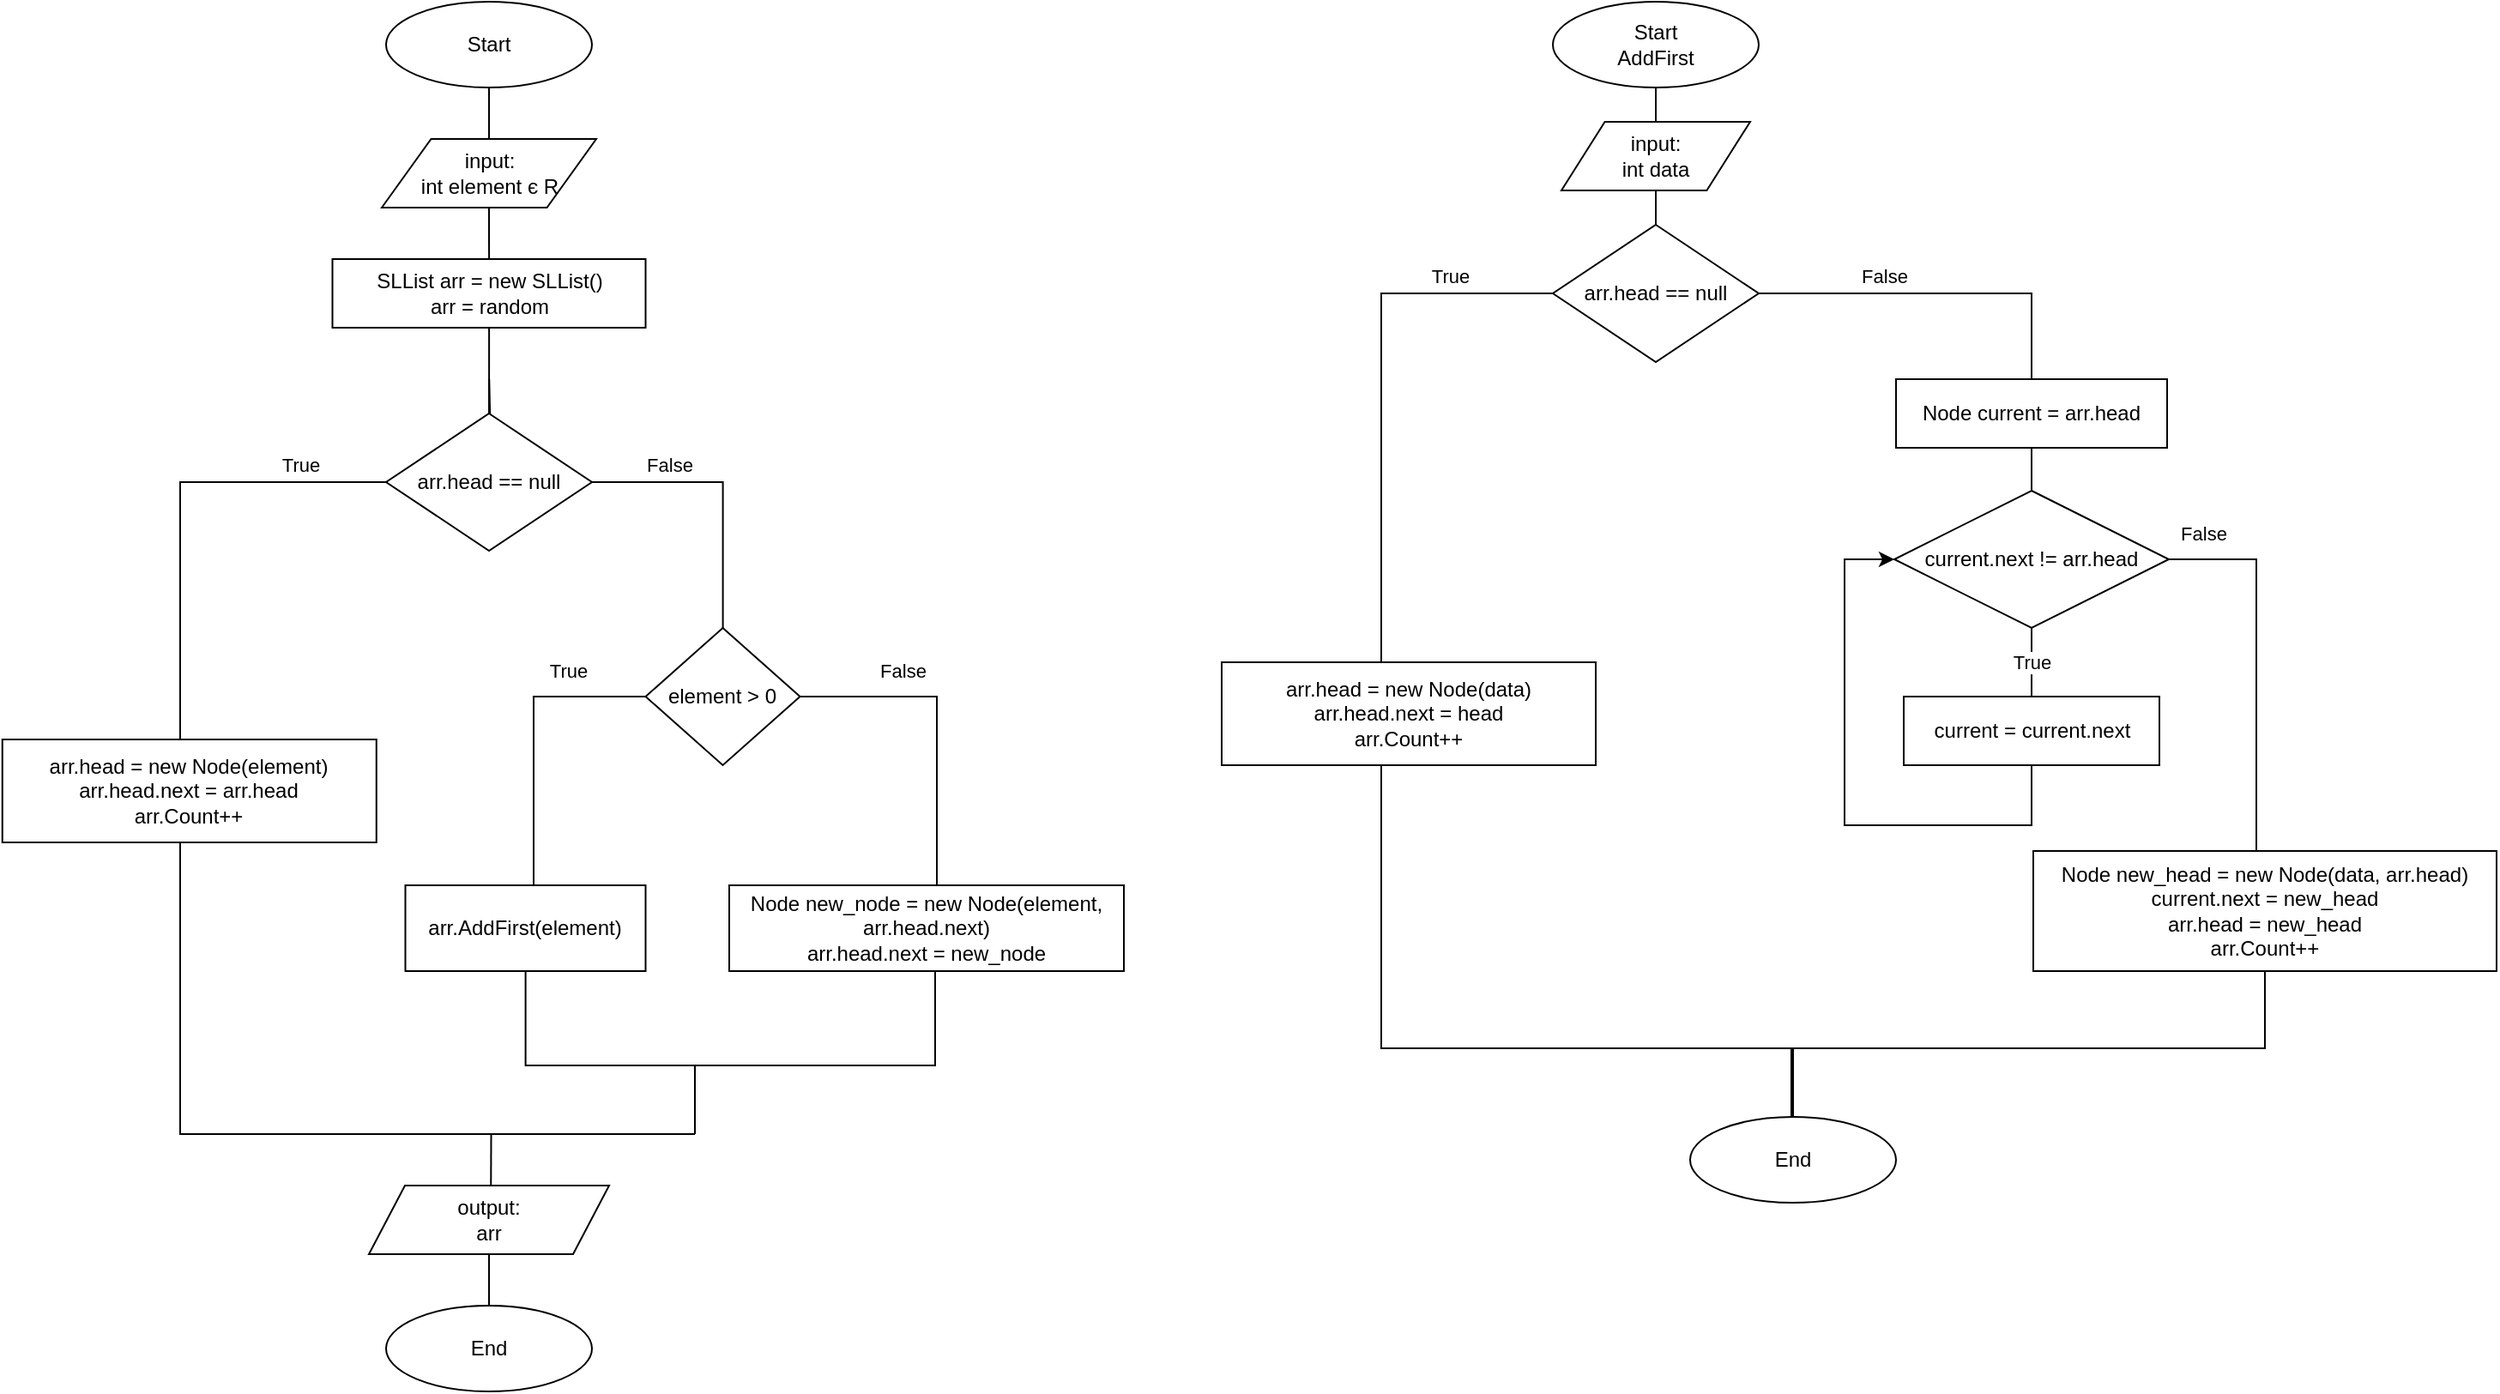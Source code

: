 <mxfile version="15.2.7" type="device"><diagram id="5X6ou4PJb7G8MS9xecdJ" name="Страница 1"><mxGraphModel dx="1673" dy="967" grid="1" gridSize="10" guides="1" tooltips="1" connect="1" arrows="1" fold="1" page="1" pageScale="1" pageWidth="827" pageHeight="1169" math="0" shadow="0"><root><mxCell id="0"/><mxCell id="1" parent="0"/><mxCell id="P9yED5SQtZdn6aJp3jhw-3" value="" style="edgeStyle=orthogonalEdgeStyle;rounded=0;orthogonalLoop=1;jettySize=auto;html=1;endArrow=none;endFill=0;" edge="1" parent="1" source="P9yED5SQtZdn6aJp3jhw-1" target="P9yED5SQtZdn6aJp3jhw-2"><mxGeometry relative="1" as="geometry"/></mxCell><mxCell id="P9yED5SQtZdn6aJp3jhw-1" value="Start" style="ellipse;whiteSpace=wrap;html=1;" vertex="1" parent="1"><mxGeometry x="340" y="20" width="120" height="50" as="geometry"/></mxCell><mxCell id="P9yED5SQtZdn6aJp3jhw-5" value="" style="edgeStyle=orthogonalEdgeStyle;rounded=0;orthogonalLoop=1;jettySize=auto;html=1;endArrow=none;endFill=0;" edge="1" parent="1" source="P9yED5SQtZdn6aJp3jhw-2" target="P9yED5SQtZdn6aJp3jhw-4"><mxGeometry relative="1" as="geometry"/></mxCell><mxCell id="P9yED5SQtZdn6aJp3jhw-2" value="input:&lt;br&gt;int element є R" style="shape=parallelogram;html=1;strokeWidth=1;perimeter=parallelogramPerimeter;whiteSpace=wrap;rounded=0;arcSize=12;size=0.23;" vertex="1" parent="1"><mxGeometry x="337.5" y="100" width="125" height="40" as="geometry"/></mxCell><mxCell id="P9yED5SQtZdn6aJp3jhw-20" value="" style="edgeStyle=orthogonalEdgeStyle;rounded=0;orthogonalLoop=1;jettySize=auto;html=1;endArrow=none;endFill=0;" edge="1" parent="1" source="P9yED5SQtZdn6aJp3jhw-4" target="P9yED5SQtZdn6aJp3jhw-11"><mxGeometry relative="1" as="geometry"/></mxCell><mxCell id="P9yED5SQtZdn6aJp3jhw-4" value="SLList arr = new SLList()&lt;br&gt;arr = random" style="rounded=0;whiteSpace=wrap;html=1;" vertex="1" parent="1"><mxGeometry x="308.75" y="170" width="182.5" height="40" as="geometry"/></mxCell><mxCell id="P9yED5SQtZdn6aJp3jhw-12" value="" style="edgeStyle=orthogonalEdgeStyle;rounded=0;orthogonalLoop=1;jettySize=auto;html=1;endArrow=none;endFill=0;" edge="1" parent="1" target="P9yED5SQtZdn6aJp3jhw-11"><mxGeometry relative="1" as="geometry"><mxPoint x="400.1" y="240" as="sourcePoint"/></mxGeometry></mxCell><mxCell id="P9yED5SQtZdn6aJp3jhw-14" value="True" style="edgeStyle=orthogonalEdgeStyle;rounded=0;orthogonalLoop=1;jettySize=auto;html=1;endArrow=none;endFill=0;" edge="1" parent="1" source="P9yED5SQtZdn6aJp3jhw-11" target="P9yED5SQtZdn6aJp3jhw-13"><mxGeometry x="-0.63" y="-10" relative="1" as="geometry"><Array as="points"><mxPoint x="220" y="300"/></Array><mxPoint as="offset"/></mxGeometry></mxCell><mxCell id="P9yED5SQtZdn6aJp3jhw-16" value="False" style="edgeStyle=orthogonalEdgeStyle;rounded=0;orthogonalLoop=1;jettySize=auto;html=1;endArrow=none;endFill=0;" edge="1" parent="1" source="P9yED5SQtZdn6aJp3jhw-11" target="P9yED5SQtZdn6aJp3jhw-15"><mxGeometry x="-0.448" y="10" relative="1" as="geometry"><mxPoint as="offset"/></mxGeometry></mxCell><mxCell id="P9yED5SQtZdn6aJp3jhw-11" value="arr.head == null" style="rhombus;whiteSpace=wrap;html=1;" vertex="1" parent="1"><mxGeometry x="340" y="260" width="120" height="80" as="geometry"/></mxCell><mxCell id="P9yED5SQtZdn6aJp3jhw-46" style="edgeStyle=orthogonalEdgeStyle;rounded=0;orthogonalLoop=1;jettySize=auto;html=1;endArrow=none;endFill=0;" edge="1" parent="1" source="P9yED5SQtZdn6aJp3jhw-13"><mxGeometry relative="1" as="geometry"><mxPoint x="520" y="680" as="targetPoint"/><Array as="points"><mxPoint x="220" y="680"/></Array></mxGeometry></mxCell><mxCell id="P9yED5SQtZdn6aJp3jhw-13" value="arr.head = new Node(element)&lt;br&gt;arr.head.next = arr.head&lt;br&gt;arr.Count++" style="rounded=0;whiteSpace=wrap;html=1;" vertex="1" parent="1"><mxGeometry x="116.38" y="450" width="218" height="60" as="geometry"/></mxCell><mxCell id="P9yED5SQtZdn6aJp3jhw-19" value="True" style="edgeStyle=orthogonalEdgeStyle;rounded=0;orthogonalLoop=1;jettySize=auto;html=1;endArrow=none;endFill=0;" edge="1" parent="1" source="P9yED5SQtZdn6aJp3jhw-15" target="P9yED5SQtZdn6aJp3jhw-18"><mxGeometry x="-0.48" y="-15" relative="1" as="geometry"><Array as="points"><mxPoint x="426" y="425"/></Array><mxPoint as="offset"/></mxGeometry></mxCell><mxCell id="P9yED5SQtZdn6aJp3jhw-22" value="False" style="edgeStyle=orthogonalEdgeStyle;rounded=0;orthogonalLoop=1;jettySize=auto;html=1;entryX=0.5;entryY=0;entryDx=0;entryDy=0;endArrow=none;endFill=0;" edge="1" parent="1" source="P9yED5SQtZdn6aJp3jhw-15" target="P9yED5SQtZdn6aJp3jhw-21"><mxGeometry x="-0.388" y="15" relative="1" as="geometry"><Array as="points"><mxPoint x="661" y="425"/></Array><mxPoint as="offset"/></mxGeometry></mxCell><mxCell id="P9yED5SQtZdn6aJp3jhw-15" value="element &amp;gt; 0" style="rhombus;whiteSpace=wrap;html=1;" vertex="1" parent="1"><mxGeometry x="491.25" y="385" width="90" height="80" as="geometry"/></mxCell><mxCell id="P9yED5SQtZdn6aJp3jhw-44" style="edgeStyle=orthogonalEdgeStyle;rounded=0;orthogonalLoop=1;jettySize=auto;html=1;endArrow=none;endFill=0;" edge="1" parent="1" source="P9yED5SQtZdn6aJp3jhw-18"><mxGeometry relative="1" as="geometry"><mxPoint x="520" y="680" as="targetPoint"/><Array as="points"><mxPoint x="421" y="640"/><mxPoint x="520" y="640"/></Array></mxGeometry></mxCell><mxCell id="P9yED5SQtZdn6aJp3jhw-18" value="arr.AddFirst(element)" style="rounded=0;whiteSpace=wrap;html=1;" vertex="1" parent="1"><mxGeometry x="351.25" y="535" width="140" height="50" as="geometry"/></mxCell><mxCell id="P9yED5SQtZdn6aJp3jhw-45" style="edgeStyle=orthogonalEdgeStyle;rounded=0;orthogonalLoop=1;jettySize=auto;html=1;endArrow=none;endFill=0;" edge="1" parent="1" source="P9yED5SQtZdn6aJp3jhw-21"><mxGeometry relative="1" as="geometry"><mxPoint x="520" y="650" as="targetPoint"/><Array as="points"><mxPoint x="660" y="640"/><mxPoint x="520" y="640"/></Array></mxGeometry></mxCell><mxCell id="P9yED5SQtZdn6aJp3jhw-21" value="Node new_node = new Node(element, arr.head.next)&lt;br&gt;arr.head.next = new_node" style="rounded=0;whiteSpace=wrap;html=1;" vertex="1" parent="1"><mxGeometry x="540" y="535" width="230" height="50" as="geometry"/></mxCell><mxCell id="P9yED5SQtZdn6aJp3jhw-26" value="" style="edgeStyle=orthogonalEdgeStyle;rounded=0;orthogonalLoop=1;jettySize=auto;html=1;endArrow=none;endFill=0;" edge="1" parent="1" source="P9yED5SQtZdn6aJp3jhw-24" target="P9yED5SQtZdn6aJp3jhw-25"><mxGeometry relative="1" as="geometry"/></mxCell><mxCell id="P9yED5SQtZdn6aJp3jhw-24" value="Start&lt;br&gt;AddFirst" style="ellipse;whiteSpace=wrap;html=1;" vertex="1" parent="1"><mxGeometry x="1020" y="20" width="120" height="50" as="geometry"/></mxCell><mxCell id="P9yED5SQtZdn6aJp3jhw-25" value="input:&lt;br&gt;int data" style="shape=parallelogram;html=1;strokeWidth=1;perimeter=parallelogramPerimeter;whiteSpace=wrap;rounded=0;arcSize=12;size=0.23;" vertex="1" parent="1"><mxGeometry x="1025" y="90" width="110" height="40" as="geometry"/></mxCell><mxCell id="P9yED5SQtZdn6aJp3jhw-29" value="" style="edgeStyle=orthogonalEdgeStyle;rounded=0;orthogonalLoop=1;jettySize=auto;html=1;endArrow=none;endFill=0;" edge="1" parent="1" source="P9yED5SQtZdn6aJp3jhw-27" target="P9yED5SQtZdn6aJp3jhw-25"><mxGeometry relative="1" as="geometry"/></mxCell><mxCell id="P9yED5SQtZdn6aJp3jhw-31" value="True" style="edgeStyle=orthogonalEdgeStyle;rounded=0;orthogonalLoop=1;jettySize=auto;html=1;endArrow=none;endFill=0;" edge="1" parent="1" source="P9yED5SQtZdn6aJp3jhw-27" target="P9yED5SQtZdn6aJp3jhw-30"><mxGeometry x="-0.619" y="-10" relative="1" as="geometry"><Array as="points"><mxPoint x="920" y="190"/></Array><mxPoint as="offset"/></mxGeometry></mxCell><mxCell id="P9yED5SQtZdn6aJp3jhw-33" value="False" style="edgeStyle=orthogonalEdgeStyle;rounded=0;orthogonalLoop=1;jettySize=auto;html=1;entryX=0.5;entryY=0;entryDx=0;entryDy=0;endArrow=none;endFill=0;" edge="1" parent="1" source="P9yED5SQtZdn6aJp3jhw-27" target="P9yED5SQtZdn6aJp3jhw-32"><mxGeometry x="-0.301" y="10" relative="1" as="geometry"><mxPoint as="offset"/></mxGeometry></mxCell><mxCell id="P9yED5SQtZdn6aJp3jhw-27" value="arr.head == null" style="rhombus;whiteSpace=wrap;html=1;" vertex="1" parent="1"><mxGeometry x="1020" y="150" width="120" height="80" as="geometry"/></mxCell><mxCell id="P9yED5SQtZdn6aJp3jhw-42" style="edgeStyle=orthogonalEdgeStyle;rounded=0;orthogonalLoop=1;jettySize=auto;html=1;endArrow=none;endFill=0;" edge="1" parent="1" source="P9yED5SQtZdn6aJp3jhw-30" target="P9yED5SQtZdn6aJp3jhw-41"><mxGeometry relative="1" as="geometry"><Array as="points"><mxPoint x="920" y="630"/><mxPoint x="1159" y="630"/></Array></mxGeometry></mxCell><mxCell id="P9yED5SQtZdn6aJp3jhw-30" value="arr.head = new Node(data)&lt;br&gt;arr.head.next = head&lt;br&gt;arr.Count++" style="rounded=0;whiteSpace=wrap;html=1;" vertex="1" parent="1"><mxGeometry x="827" y="405" width="218" height="60" as="geometry"/></mxCell><mxCell id="P9yED5SQtZdn6aJp3jhw-32" value="Node current = arr.head" style="rounded=0;whiteSpace=wrap;html=1;" vertex="1" parent="1"><mxGeometry x="1220" y="240" width="158" height="40" as="geometry"/></mxCell><mxCell id="P9yED5SQtZdn6aJp3jhw-35" value="" style="edgeStyle=orthogonalEdgeStyle;rounded=0;orthogonalLoop=1;jettySize=auto;html=1;endArrow=none;endFill=0;" edge="1" parent="1" source="P9yED5SQtZdn6aJp3jhw-34" target="P9yED5SQtZdn6aJp3jhw-32"><mxGeometry relative="1" as="geometry"/></mxCell><mxCell id="P9yED5SQtZdn6aJp3jhw-37" value="True" style="edgeStyle=orthogonalEdgeStyle;rounded=0;orthogonalLoop=1;jettySize=auto;html=1;endArrow=none;endFill=0;" edge="1" parent="1" source="P9yED5SQtZdn6aJp3jhw-34" target="P9yED5SQtZdn6aJp3jhw-36"><mxGeometry relative="1" as="geometry"/></mxCell><mxCell id="P9yED5SQtZdn6aJp3jhw-40" value="False" style="edgeStyle=orthogonalEdgeStyle;rounded=0;orthogonalLoop=1;jettySize=auto;html=1;endArrow=none;endFill=0;" edge="1" parent="1" source="P9yED5SQtZdn6aJp3jhw-34" target="P9yED5SQtZdn6aJp3jhw-39"><mxGeometry x="-0.822" y="15" relative="1" as="geometry"><Array as="points"><mxPoint x="1430" y="345"/></Array><mxPoint as="offset"/></mxGeometry></mxCell><mxCell id="P9yED5SQtZdn6aJp3jhw-34" value="current.next != arr.head" style="rhombus;whiteSpace=wrap;html=1;" vertex="1" parent="1"><mxGeometry x="1219" y="305" width="160" height="80" as="geometry"/></mxCell><mxCell id="P9yED5SQtZdn6aJp3jhw-38" style="edgeStyle=orthogonalEdgeStyle;rounded=0;orthogonalLoop=1;jettySize=auto;html=1;entryX=0;entryY=0.5;entryDx=0;entryDy=0;endArrow=classic;endFill=1;" edge="1" parent="1" source="P9yED5SQtZdn6aJp3jhw-36" target="P9yED5SQtZdn6aJp3jhw-34"><mxGeometry relative="1" as="geometry"><Array as="points"><mxPoint x="1299" y="500"/><mxPoint x="1190" y="500"/><mxPoint x="1190" y="345"/></Array></mxGeometry></mxCell><mxCell id="P9yED5SQtZdn6aJp3jhw-36" value="current = current.next" style="rounded=0;whiteSpace=wrap;html=1;" vertex="1" parent="1"><mxGeometry x="1224.5" y="425" width="149" height="40" as="geometry"/></mxCell><mxCell id="P9yED5SQtZdn6aJp3jhw-43" style="edgeStyle=orthogonalEdgeStyle;rounded=0;orthogonalLoop=1;jettySize=auto;html=1;entryX=0.5;entryY=0;entryDx=0;entryDy=0;endArrow=none;endFill=0;" edge="1" parent="1" source="P9yED5SQtZdn6aJp3jhw-39" target="P9yED5SQtZdn6aJp3jhw-41"><mxGeometry relative="1" as="geometry"><Array as="points"><mxPoint x="1435" y="630"/><mxPoint x="1160" y="630"/></Array></mxGeometry></mxCell><mxCell id="P9yED5SQtZdn6aJp3jhw-39" value="Node new_head = new Node(data, arr.head)&lt;br&gt;current.next = new_head&lt;br&gt;arr.head = new_head&lt;br&gt;arr.Count++" style="rounded=0;whiteSpace=wrap;html=1;" vertex="1" parent="1"><mxGeometry x="1300" y="515" width="270" height="70" as="geometry"/></mxCell><mxCell id="P9yED5SQtZdn6aJp3jhw-41" value="End" style="ellipse;whiteSpace=wrap;html=1;" vertex="1" parent="1"><mxGeometry x="1100" y="670" width="120" height="50" as="geometry"/></mxCell><mxCell id="P9yED5SQtZdn6aJp3jhw-47" value="" style="endArrow=none;html=1;" edge="1" parent="1"><mxGeometry width="50" height="50" relative="1" as="geometry"><mxPoint x="401" y="740" as="sourcePoint"/><mxPoint x="401.25" y="680" as="targetPoint"/></mxGeometry></mxCell><mxCell id="P9yED5SQtZdn6aJp3jhw-50" value="" style="edgeStyle=orthogonalEdgeStyle;rounded=0;orthogonalLoop=1;jettySize=auto;html=1;endArrow=none;endFill=0;" edge="1" parent="1" source="P9yED5SQtZdn6aJp3jhw-48" target="P9yED5SQtZdn6aJp3jhw-49"><mxGeometry relative="1" as="geometry"/></mxCell><mxCell id="P9yED5SQtZdn6aJp3jhw-48" value="output:&lt;br&gt;arr" style="shape=parallelogram;html=1;strokeWidth=1;perimeter=parallelogramPerimeter;whiteSpace=wrap;rounded=0;arcSize=12;size=0.15;" vertex="1" parent="1"><mxGeometry x="330" y="710" width="140" height="40" as="geometry"/></mxCell><mxCell id="P9yED5SQtZdn6aJp3jhw-49" value="End" style="ellipse;whiteSpace=wrap;html=1;" vertex="1" parent="1"><mxGeometry x="340" y="780" width="120" height="50" as="geometry"/></mxCell></root></mxGraphModel></diagram></mxfile>